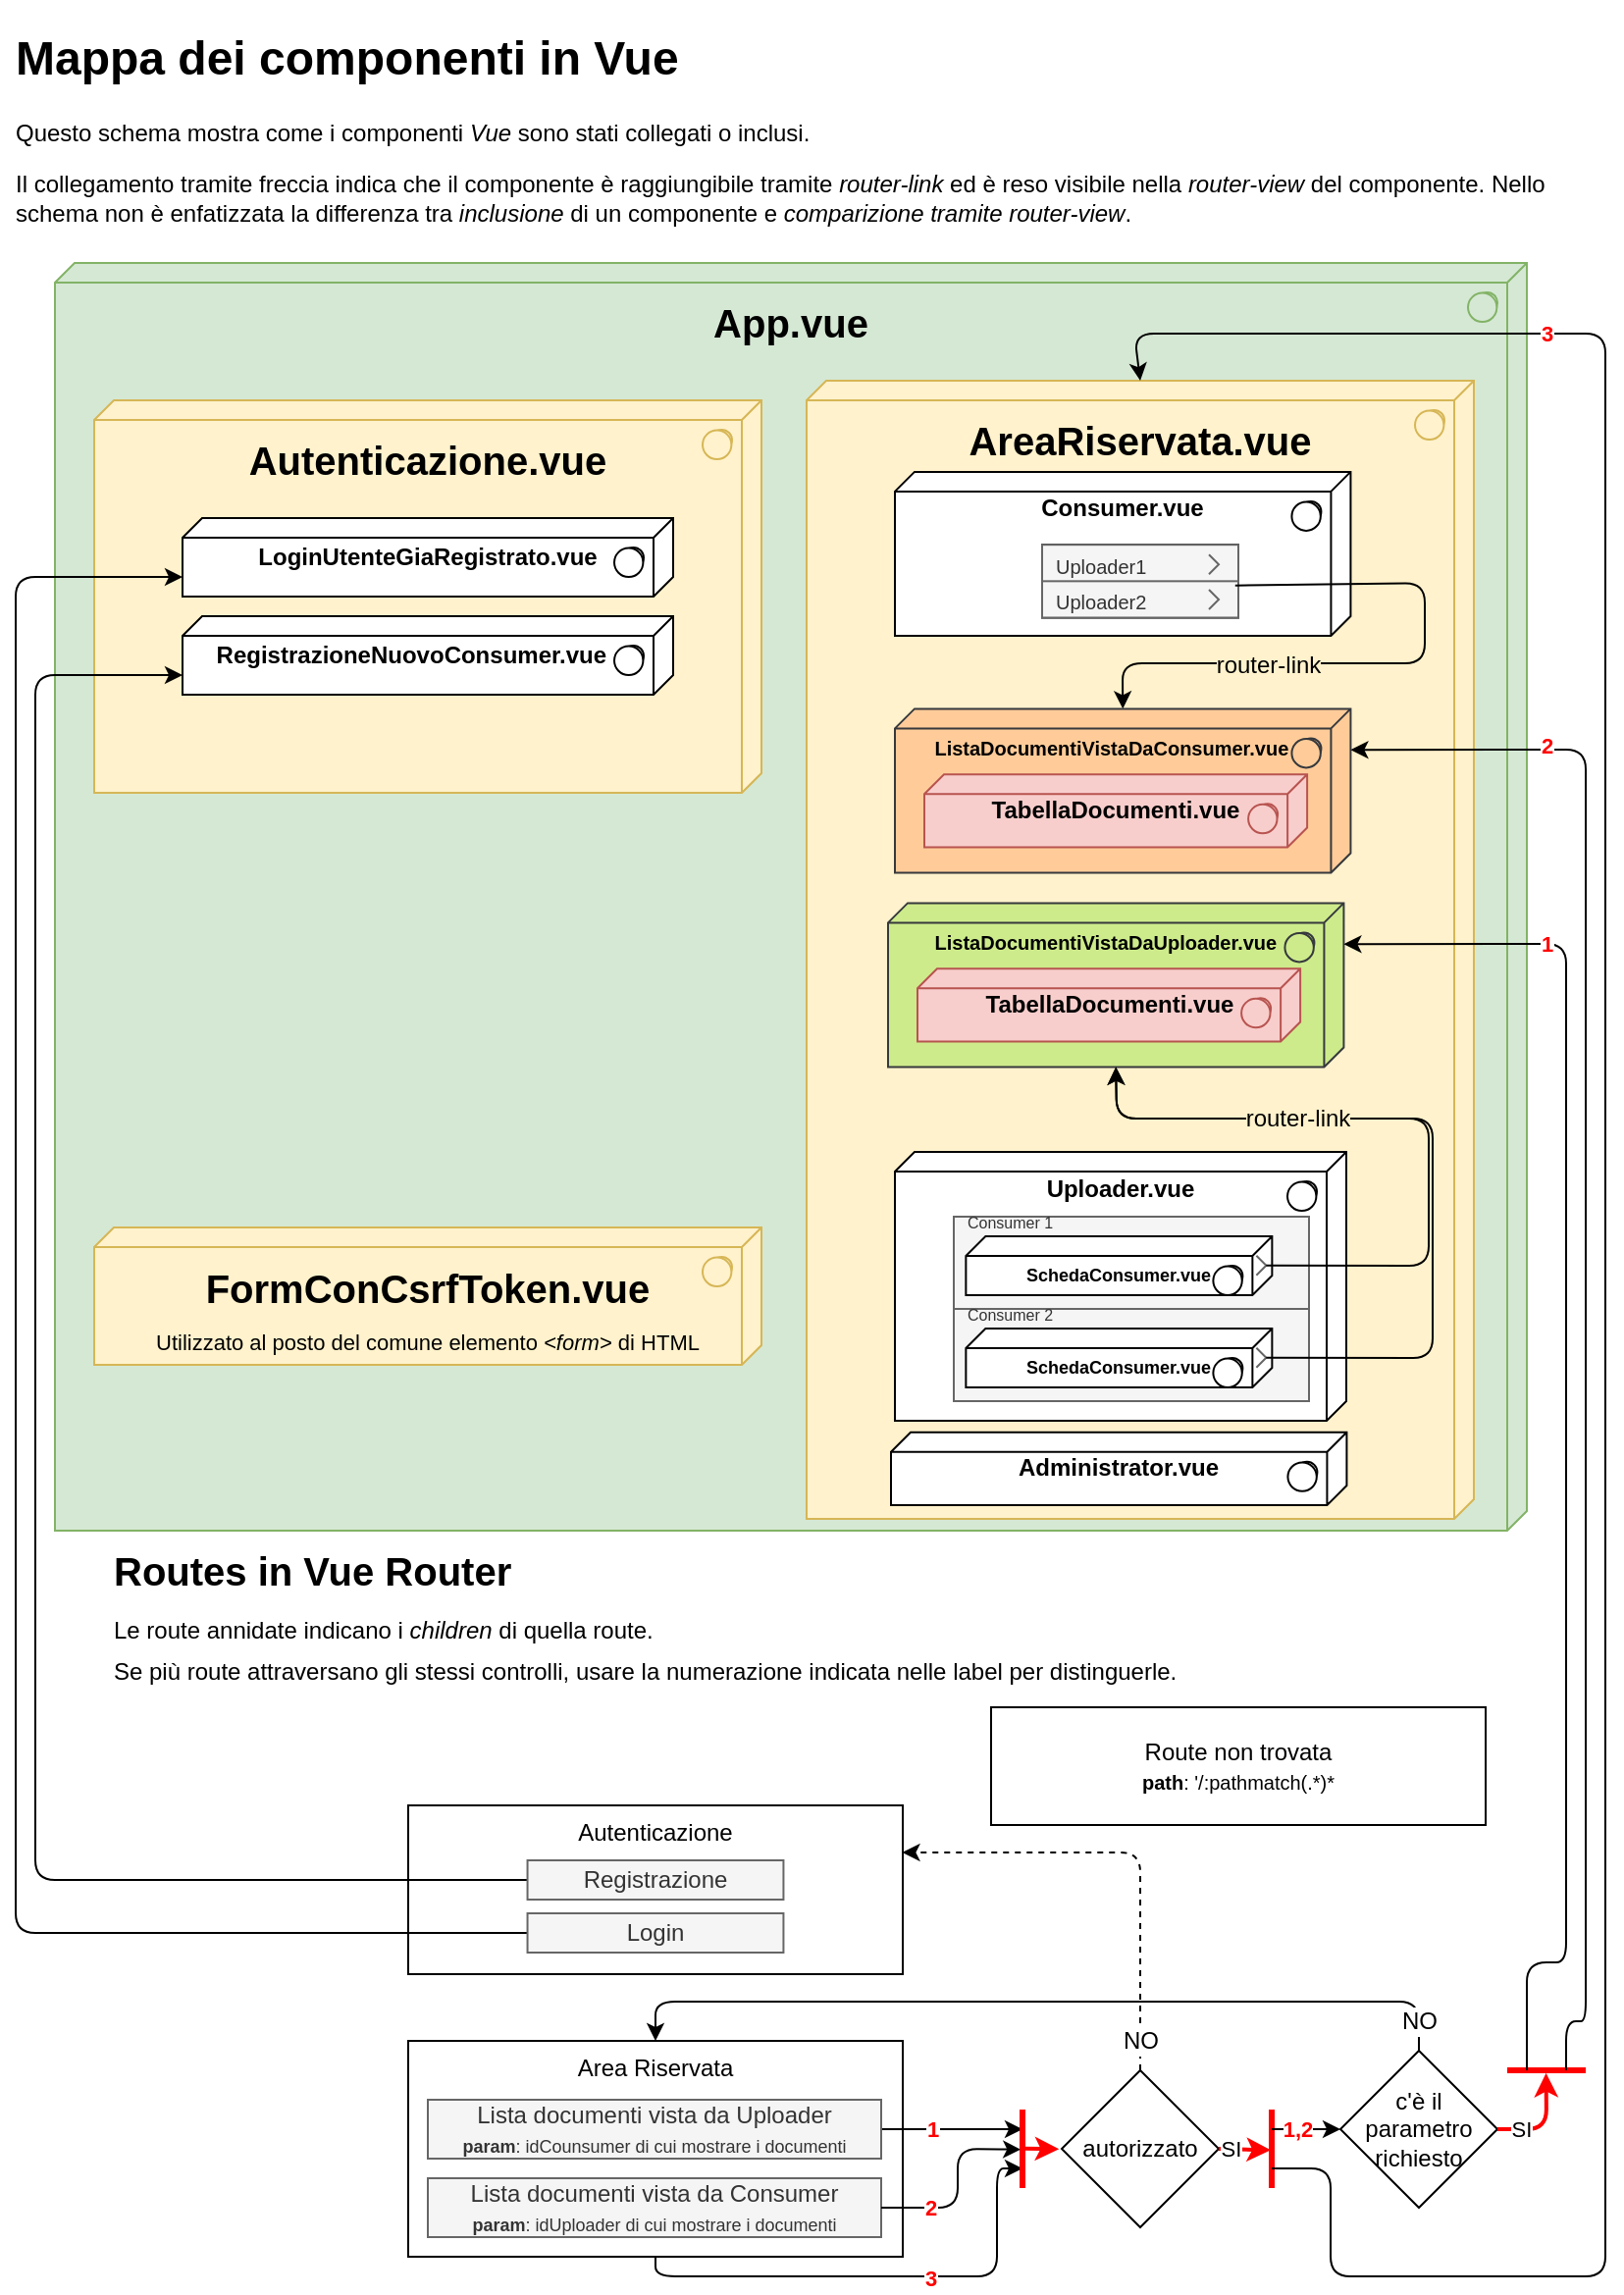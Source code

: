 <mxfile version="11.3.0" type="device" pages="1"><diagram id="DUkdO0hxo2Y9n9LujxOx" name="Page-1"><mxGraphModel dx="1173" dy="673" grid="1" gridSize="10" guides="1" tooltips="1" connect="1" arrows="1" fold="1" page="1" pageScale="1" pageWidth="827" pageHeight="1169" background="none" math="0" shadow="0"><root><mxCell id="0"/><mxCell id="1" parent="0"/><mxCell id="EkGUf1vndLJGCiEPTHYa-143" value="" style="endArrow=classic;html=1;fontSize=12;fontColor=#000000;exitX=0.5;exitY=1;exitDx=0;exitDy=0;" edge="1" parent="1" source="EkGUf1vndLJGCiEPTHYa-67"><mxGeometry width="50" height="50" relative="1" as="geometry"><mxPoint x="318" y="1200" as="sourcePoint"/><mxPoint x="521" y="1105" as="targetPoint"/><Array as="points"><mxPoint x="334" y="1160"/><mxPoint x="508" y="1160"/><mxPoint x="508" y="1105"/></Array></mxGeometry></mxCell><mxCell id="EkGUf1vndLJGCiEPTHYa-2" value="App.vue" style="html=1;outlineConnect=0;whiteSpace=wrap;fillColor=#d5e8d4;strokeColor=#82b366;shape=mxgraph.archimate3.tech;techType=sysSw;verticalAlign=top;fontStyle=1;fontSize=20;spacingTop=12;" vertex="1" parent="1"><mxGeometry x="28" y="134" width="750" height="646" as="geometry"/></mxCell><mxCell id="EkGUf1vndLJGCiEPTHYa-11" value="" style="group;verticalAlign=middle;" vertex="1" connectable="0" parent="1"><mxGeometry x="48" y="204" width="340" height="200" as="geometry"/></mxCell><mxCell id="EkGUf1vndLJGCiEPTHYa-5" value="Autenticazione.vue" style="html=1;outlineConnect=0;whiteSpace=wrap;fillColor=#fff2cc;strokeColor=#d6b656;shape=mxgraph.archimate3.tech;techType=sysSw;verticalAlign=top;fontStyle=1;fontSize=20;spacingTop=12;" vertex="1" parent="EkGUf1vndLJGCiEPTHYa-11"><mxGeometry width="340" height="200" as="geometry"/></mxCell><mxCell id="EkGUf1vndLJGCiEPTHYa-9" value="LoginUtenteGiaRegistrato.vue" style="html=1;outlineConnect=0;whiteSpace=wrap;shape=mxgraph.archimate3.tech;techType=sysSw;verticalAlign=middle;fontStyle=1;fontSize=12;" vertex="1" parent="EkGUf1vndLJGCiEPTHYa-11"><mxGeometry x="45" y="60" width="250" height="40" as="geometry"/></mxCell><mxCell id="EkGUf1vndLJGCiEPTHYa-10" value="RegistrazioneNuovoConsumer.vue&amp;nbsp; &amp;nbsp; &amp;nbsp;" style="html=1;outlineConnect=0;whiteSpace=wrap;shape=mxgraph.archimate3.tech;techType=sysSw;verticalAlign=middle;fontStyle=1;fontSize=12;" vertex="1" parent="EkGUf1vndLJGCiEPTHYa-11"><mxGeometry x="45" y="110" width="250" height="40" as="geometry"/></mxCell><mxCell id="EkGUf1vndLJGCiEPTHYa-13" value="FormConCsrfToken.vue&lt;br&gt;&lt;span style=&quot;font-weight: normal ; font-size: 11px&quot;&gt;Utilizzato al posto del comune elemento &lt;i&gt;&amp;lt;form&amp;gt;&lt;/i&gt;&amp;nbsp;di HTML&lt;/span&gt;" style="html=1;outlineConnect=0;whiteSpace=wrap;fillColor=#fff2cc;strokeColor=#d6b656;shape=mxgraph.archimate3.tech;techType=sysSw;verticalAlign=top;fontStyle=1;fontSize=20;spacingTop=12;" vertex="1" parent="1"><mxGeometry x="48" y="625.5" width="340" height="70" as="geometry"/></mxCell><mxCell id="EkGUf1vndLJGCiEPTHYa-44" value="" style="group" vertex="1" connectable="0" parent="1"><mxGeometry x="411" y="194" width="340" height="580" as="geometry"/></mxCell><mxCell id="EkGUf1vndLJGCiEPTHYa-51" value="" style="group" vertex="1" connectable="0" parent="EkGUf1vndLJGCiEPTHYa-44"><mxGeometry width="340" height="580" as="geometry"/></mxCell><mxCell id="EkGUf1vndLJGCiEPTHYa-43" value="" style="group" vertex="1" connectable="0" parent="EkGUf1vndLJGCiEPTHYa-51"><mxGeometry width="340" height="580" as="geometry"/></mxCell><mxCell id="EkGUf1vndLJGCiEPTHYa-4" value="AreaRiservata.vue" style="html=1;outlineConnect=0;whiteSpace=wrap;fillColor=#fff2cc;strokeColor=#d6b656;shape=mxgraph.archimate3.tech;techType=sysSw;verticalAlign=top;fontStyle=1;fontSize=20;spacingTop=12;" vertex="1" parent="EkGUf1vndLJGCiEPTHYa-43"><mxGeometry width="340" height="580" as="geometry"/></mxCell><mxCell id="EkGUf1vndLJGCiEPTHYa-14" value="Administrator.vue" style="html=1;outlineConnect=0;whiteSpace=wrap;shape=mxgraph.archimate3.tech;techType=sysSw;verticalAlign=middle;fontStyle=1;fontSize=12;aspect=fixed;" vertex="1" parent="EkGUf1vndLJGCiEPTHYa-43"><mxGeometry x="43" y="535.889" width="232.208" height="37.153" as="geometry"/></mxCell><mxCell id="EkGUf1vndLJGCiEPTHYa-42" value="" style="group" vertex="1" connectable="0" parent="EkGUf1vndLJGCiEPTHYa-43"><mxGeometry x="45" y="46.442" width="250" height="83.595" as="geometry"/></mxCell><mxCell id="EkGUf1vndLJGCiEPTHYa-12" value="Consumer.vue" style="html=1;outlineConnect=0;whiteSpace=wrap;shape=mxgraph.archimate3.tech;techType=sysSw;verticalAlign=top;fontStyle=1;fontSize=12;spacingTop=5;aspect=fixed;" vertex="1" parent="EkGUf1vndLJGCiEPTHYa-42"><mxGeometry width="232.208" height="83.595" as="geometry"/></mxCell><mxCell id="EkGUf1vndLJGCiEPTHYa-16" value="" style="shape=rect;shadow=0;fontSize=12;" vertex="1" parent="EkGUf1vndLJGCiEPTHYa-42"><mxGeometry x="75" y="37.153" width="100" height="37.153" as="geometry"/></mxCell><mxCell id="EkGUf1vndLJGCiEPTHYa-17" value="Uploader1" style="shape=rect;strokeColor=#666666;fontSize=10;fontColor=#333333;resizeWidth=1;align=left;spacingTop=2;spacingLeft=5;fillColor=#f5f5f5;" vertex="1" parent="EkGUf1vndLJGCiEPTHYa-16"><mxGeometry width="100" height="20" relative="1" as="geometry"/></mxCell><mxCell id="EkGUf1vndLJGCiEPTHYa-18" value="" style="shape=mxgraph.ios7.misc.right;strokeColor=#666666;labelPosition=left;verticalLabelPosition=middle;align=right;verticalAlign=middle;fontSize=10;spacingRight=4;fontColor=#999999;" vertex="1" parent="EkGUf1vndLJGCiEPTHYa-17"><mxGeometry x="1" y="0.5" width="5" height="10" relative="1" as="geometry"><mxPoint x="-15" y="-5" as="offset"/></mxGeometry></mxCell><mxCell id="EkGUf1vndLJGCiEPTHYa-40" value="Uploader2" style="shape=rect;strokeColor=#666666;fontSize=10;fontColor=#333333;resizeWidth=1;align=left;spacingTop=2;spacingLeft=5;fillColor=#f5f5f5;" vertex="1" parent="EkGUf1vndLJGCiEPTHYa-16"><mxGeometry y="18.577" width="100" height="18.577" as="geometry"/></mxCell><mxCell id="EkGUf1vndLJGCiEPTHYa-41" value="" style="shape=mxgraph.ios7.misc.right;strokeColor=#666666;labelPosition=left;verticalLabelPosition=middle;align=right;verticalAlign=middle;fontSize=10;spacingRight=4;fontColor=#999999;" vertex="1" parent="EkGUf1vndLJGCiEPTHYa-40"><mxGeometry x="1" y="0.5" width="5" height="10" relative="1" as="geometry"><mxPoint x="-15" y="-5" as="offset"/></mxGeometry></mxCell><mxCell id="EkGUf1vndLJGCiEPTHYa-45" value="" style="endArrow=classic;html=1;fontSize=12;exitX=0.984;exitY=1.036;exitDx=0;exitDy=0;exitPerimeter=0;entryX=0.5;entryY=0;entryDx=0;entryDy=0;entryPerimeter=0;" edge="1" parent="EkGUf1vndLJGCiEPTHYa-43" source="EkGUf1vndLJGCiEPTHYa-17" target="EkGUf1vndLJGCiEPTHYa-47"><mxGeometry width="50" height="50" relative="1" as="geometry"><mxPoint x="555" y="190.411" as="sourcePoint"/><mxPoint x="505" y="103.1" as="targetPoint"/><Array as="points"><mxPoint x="315" y="103.1"/><mxPoint x="315" y="143.969"/><mxPoint x="161" y="144"/></Array></mxGeometry></mxCell><mxCell id="EkGUf1vndLJGCiEPTHYa-46" value="router-link" style="text;html=1;resizable=0;points=[];align=center;verticalAlign=middle;labelBackgroundColor=#FFF2CC;fontSize=12;" vertex="1" connectable="0" parent="EkGUf1vndLJGCiEPTHYa-45"><mxGeometry x="0.382" y="1" relative="1" as="geometry"><mxPoint as="offset"/></mxGeometry></mxCell><mxCell id="EkGUf1vndLJGCiEPTHYa-53" value="" style="group" vertex="1" connectable="0" parent="EkGUf1vndLJGCiEPTHYa-43"><mxGeometry x="45" y="167.19" width="250" height="83.595" as="geometry"/></mxCell><mxCell id="EkGUf1vndLJGCiEPTHYa-47" value="&lt;font style=&quot;font-size: 10px&quot;&gt;ListaDocumentiVistaDaConsumer.vue&amp;nbsp; &amp;nbsp;&amp;nbsp;&lt;/font&gt;" style="html=1;outlineConnect=0;whiteSpace=wrap;shape=mxgraph.archimate3.tech;techType=sysSw;verticalAlign=top;fontStyle=1;fontSize=12;fillColor=#ffcc99;strokeColor=#36393d;spacingTop=6;aspect=fixed;" vertex="1" parent="EkGUf1vndLJGCiEPTHYa-53"><mxGeometry width="232.208" height="83.595" as="geometry"/></mxCell><mxCell id="EkGUf1vndLJGCiEPTHYa-48" value="TabellaDocumenti.vue" style="html=1;outlineConnect=0;whiteSpace=wrap;shape=mxgraph.archimate3.tech;techType=sysSw;verticalAlign=middle;fontStyle=1;fontSize=12;fillColor=#f8cecc;strokeColor=#b85450;aspect=fixed;" vertex="1" parent="EkGUf1vndLJGCiEPTHYa-53"><mxGeometry x="15" y="33.438" width="195.055" height="37.153" as="geometry"/></mxCell><mxCell id="EkGUf1vndLJGCiEPTHYa-131" value="" style="group" vertex="1" connectable="0" parent="EkGUf1vndLJGCiEPTHYa-43"><mxGeometry x="41.5" y="266.19" width="250" height="83.595" as="geometry"/></mxCell><mxCell id="EkGUf1vndLJGCiEPTHYa-132" value="&lt;font style=&quot;font-size: 10px&quot;&gt;ListaDocumentiVistaDaUploader.vue&amp;nbsp; &amp;nbsp;&amp;nbsp;&lt;/font&gt;" style="html=1;outlineConnect=0;whiteSpace=wrap;shape=mxgraph.archimate3.tech;techType=sysSw;verticalAlign=top;fontStyle=1;fontSize=12;fillColor=#cdeb8b;strokeColor=#36393d;spacingTop=6;aspect=fixed;" vertex="1" parent="EkGUf1vndLJGCiEPTHYa-131"><mxGeometry width="232.208" height="83.595" as="geometry"/></mxCell><mxCell id="EkGUf1vndLJGCiEPTHYa-133" value="TabellaDocumenti.vue" style="html=1;outlineConnect=0;whiteSpace=wrap;shape=mxgraph.archimate3.tech;techType=sysSw;verticalAlign=middle;fontStyle=1;fontSize=12;fillColor=#f8cecc;strokeColor=#b85450;aspect=fixed;" vertex="1" parent="EkGUf1vndLJGCiEPTHYa-131"><mxGeometry x="15" y="33.438" width="195.055" height="37.153" as="geometry"/></mxCell><mxCell id="EkGUf1vndLJGCiEPTHYa-134" value="" style="group" vertex="1" connectable="0" parent="EkGUf1vndLJGCiEPTHYa-43"><mxGeometry x="45" y="393" width="250" height="137" as="geometry"/></mxCell><mxCell id="EkGUf1vndLJGCiEPTHYa-135" value="Uploader.vue" style="html=1;outlineConnect=0;whiteSpace=wrap;shape=mxgraph.archimate3.tech;techType=sysSw;verticalAlign=top;fontStyle=1;fontSize=12;spacingTop=5;" vertex="1" parent="EkGUf1vndLJGCiEPTHYa-134"><mxGeometry width="230" height="137" as="geometry"/></mxCell><mxCell id="EkGUf1vndLJGCiEPTHYa-165" value="" style="group" vertex="1" connectable="0" parent="EkGUf1vndLJGCiEPTHYa-134"><mxGeometry x="30" y="33" width="181" height="47" as="geometry"/></mxCell><mxCell id="EkGUf1vndLJGCiEPTHYa-158" value="Consumer 1" style="shape=rect;strokeColor=#666666;fontSize=8;fontColor=#333333;resizeWidth=1;align=left;spacingTop=-8;spacingLeft=5;fillColor=#f5f5f5;verticalAlign=top;" vertex="1" parent="EkGUf1vndLJGCiEPTHYa-165"><mxGeometry width="181" height="47" as="geometry"/></mxCell><mxCell id="EkGUf1vndLJGCiEPTHYa-160" value="" style="group;fontSize=9;" vertex="1" connectable="0" parent="EkGUf1vndLJGCiEPTHYa-165"><mxGeometry x="17" y="3" width="156" height="41" as="geometry"/></mxCell><mxCell id="EkGUf1vndLJGCiEPTHYa-164" value="" style="group" vertex="1" connectable="0" parent="EkGUf1vndLJGCiEPTHYa-160"><mxGeometry x="-12.316" y="11.0" width="156" height="38.679" as="geometry"/></mxCell><mxCell id="EkGUf1vndLJGCiEPTHYa-161" value="&lt;font style=&quot;font-size: 9px&quot;&gt;SchedaConsumer.vue&lt;/font&gt;" style="html=1;outlineConnect=0;whiteSpace=wrap;shape=mxgraph.archimate3.tech;techType=sysSw;verticalAlign=top;fontStyle=1;fontSize=12;spacingTop=5;" vertex="1" parent="EkGUf1vndLJGCiEPTHYa-164"><mxGeometry x="1.5" y="-4" width="156" height="30" as="geometry"/></mxCell><mxCell id="EkGUf1vndLJGCiEPTHYa-159" value="" style="shape=mxgraph.ios7.misc.right;strokeColor=#666666;labelPosition=left;verticalLabelPosition=middle;align=right;verticalAlign=middle;fontSize=10;spacingRight=4;fontColor=#999999;" vertex="1" parent="EkGUf1vndLJGCiEPTHYa-164"><mxGeometry x="1" y="0.5" width="5" height="10" relative="1" as="geometry"><mxPoint x="-6.5" y="-13.5" as="offset"/></mxGeometry></mxCell><mxCell id="EkGUf1vndLJGCiEPTHYa-166" value="" style="group" vertex="1" connectable="0" parent="EkGUf1vndLJGCiEPTHYa-134"><mxGeometry x="30" y="80" width="181" height="47" as="geometry"/></mxCell><mxCell id="EkGUf1vndLJGCiEPTHYa-167" value="Consumer 2" style="shape=rect;strokeColor=#666666;fontSize=8;fontColor=#333333;resizeWidth=1;align=left;spacingTop=-8;spacingLeft=5;fillColor=#f5f5f5;verticalAlign=top;" vertex="1" parent="EkGUf1vndLJGCiEPTHYa-166"><mxGeometry width="181" height="47" as="geometry"/></mxCell><mxCell id="EkGUf1vndLJGCiEPTHYa-168" value="" style="group;fontSize=9;" vertex="1" connectable="0" parent="EkGUf1vndLJGCiEPTHYa-166"><mxGeometry x="17" y="3" width="156" height="41" as="geometry"/></mxCell><mxCell id="EkGUf1vndLJGCiEPTHYa-169" value="" style="group" vertex="1" connectable="0" parent="EkGUf1vndLJGCiEPTHYa-168"><mxGeometry x="-12.316" y="11.0" width="156" height="38.679" as="geometry"/></mxCell><mxCell id="EkGUf1vndLJGCiEPTHYa-170" value="&lt;font style=&quot;font-size: 9px&quot;&gt;SchedaConsumer.vue&lt;/font&gt;" style="html=1;outlineConnect=0;whiteSpace=wrap;shape=mxgraph.archimate3.tech;techType=sysSw;verticalAlign=top;fontStyle=1;fontSize=12;spacingTop=5;" vertex="1" parent="EkGUf1vndLJGCiEPTHYa-169"><mxGeometry x="1.5" y="-4" width="156" height="30" as="geometry"/></mxCell><mxCell id="EkGUf1vndLJGCiEPTHYa-171" value="" style="shape=mxgraph.ios7.misc.right;strokeColor=#666666;labelPosition=left;verticalLabelPosition=middle;align=right;verticalAlign=middle;fontSize=10;spacingRight=4;fontColor=#999999;" vertex="1" parent="EkGUf1vndLJGCiEPTHYa-169"><mxGeometry x="1" y="0.5" width="5" height="10" relative="1" as="geometry"><mxPoint x="-6.5" y="-13.5" as="offset"/></mxGeometry></mxCell><mxCell id="EkGUf1vndLJGCiEPTHYa-141" value="" style="endArrow=classic;html=1;fontSize=12;exitX=1;exitY=0.5;exitDx=0;exitDy=0;exitPerimeter=0;entryX=0.5;entryY=1;entryDx=0;entryDy=0;entryPerimeter=0;" edge="1" parent="EkGUf1vndLJGCiEPTHYa-43" source="EkGUf1vndLJGCiEPTHYa-159" target="EkGUf1vndLJGCiEPTHYa-132"><mxGeometry width="50" height="50" relative="1" as="geometry"><mxPoint x="220" y="445.996" as="sourcePoint"/><mxPoint x="171.104" y="177.19" as="targetPoint"/><Array as="points"><mxPoint x="317" y="451"/><mxPoint x="317" y="376"/><mxPoint x="158" y="376"/></Array></mxGeometry></mxCell><mxCell id="EkGUf1vndLJGCiEPTHYa-172" value="" style="endArrow=classic;html=1;fontSize=12;exitX=1;exitY=0.5;exitDx=0;exitDy=0;exitPerimeter=0;entryX=0.5;entryY=1;entryDx=0;entryDy=0;entryPerimeter=0;" edge="1" parent="EkGUf1vndLJGCiEPTHYa-43" source="EkGUf1vndLJGCiEPTHYa-171" target="EkGUf1vndLJGCiEPTHYa-132"><mxGeometry width="50" height="50" relative="1" as="geometry"><mxPoint x="244.184" y="460.84" as="sourcePoint"/><mxPoint x="167.604" y="359.785" as="targetPoint"/><Array as="points"><mxPoint x="319" y="498"/><mxPoint x="319" y="376"/><mxPoint x="158" y="376"/></Array></mxGeometry></mxCell><mxCell id="EkGUf1vndLJGCiEPTHYa-173" value="router-link" style="text;html=1;resizable=0;points=[];align=center;verticalAlign=middle;labelBackgroundColor=#FFF2CC;fontSize=12;" vertex="1" connectable="0" parent="EkGUf1vndLJGCiEPTHYa-172"><mxGeometry x="0.382" y="1" relative="1" as="geometry"><mxPoint x="-3.5" y="-1" as="offset"/></mxGeometry></mxCell><mxCell id="EkGUf1vndLJGCiEPTHYa-50" value="&lt;h1&gt;Mappa dei componenti in Vue&lt;/h1&gt;&lt;p&gt;Questo schema mostra come i componenti &lt;i&gt;Vue&lt;/i&gt;&amp;nbsp;sono stati collegati o inclusi.&lt;/p&gt;&lt;p&gt;Il collegamento tramite freccia indica che il componente è raggiungibile tramite &lt;i&gt;router-link &lt;/i&gt;ed è reso visibile nella &lt;i&gt;router-view &lt;/i&gt;del componente. Nello schema non è enfatizzata la differenza tra &lt;i&gt;inclusione &lt;/i&gt;di un componente e &lt;i&gt;comparizione tramite router-view&lt;/i&gt;.&lt;/p&gt;" style="text;html=1;spacing=5;spacingTop=-20;whiteSpace=wrap;overflow=hidden;rounded=0;labelBackgroundColor=none;fontSize=12;fillColor=none;fontColor=#000000;" vertex="1" parent="1"><mxGeometry x="3" y="10" width="815" height="120" as="geometry"/></mxCell><mxCell id="EkGUf1vndLJGCiEPTHYa-64" value="&lt;h1&gt;&lt;font style=&quot;font-size: 20px ; line-height: 100%&quot;&gt;Routes in Vue Router&lt;/font&gt;&lt;/h1&gt;&lt;div style=&quot;line-height: 0%&quot;&gt;Le route annidate indicano i &lt;i&gt;children&lt;/i&gt;&amp;nbsp;di quella route.&lt;/div&gt;&lt;div&gt;&lt;br&gt;&lt;/div&gt;&lt;div&gt;Se più route attraversano gli stessi controlli, usare la numerazione indicata nelle label per distinguerle.&lt;/div&gt;" style="text;html=1;spacing=5;spacingTop=-20;whiteSpace=wrap;overflow=hidden;rounded=0;labelBackgroundColor=none;fontSize=12;fillColor=none;fontColor=#000000;" vertex="1" parent="1"><mxGeometry x="53" y="779.5" width="600" height="79" as="geometry"/></mxCell><mxCell id="EkGUf1vndLJGCiEPTHYa-65" value="Route non trovata&lt;br&gt;&lt;font style=&quot;font-size: 10px&quot;&gt;&lt;b&gt;path&lt;/b&gt;: '/:pathmatch(.*)*&lt;/font&gt;" style="rounded=0;whiteSpace=wrap;html=1;labelBackgroundColor=none;fontSize=12;" vertex="1" parent="1"><mxGeometry x="505" y="870" width="252" height="60" as="geometry"/></mxCell><mxCell id="EkGUf1vndLJGCiEPTHYa-71" value="" style="endArrow=classic;html=1;fontSize=12;fontColor=#000000;exitX=0;exitY=0.5;exitDx=0;exitDy=0;entryX=0;entryY=0.75;entryDx=0;entryDy=0;entryPerimeter=0;" edge="1" parent="1" source="EkGUf1vndLJGCiEPTHYa-68" target="EkGUf1vndLJGCiEPTHYa-9"><mxGeometry width="50" height="50" relative="1" as="geometry"><mxPoint x="28" y="900" as="sourcePoint"/><mxPoint x="78" y="850" as="targetPoint"/><Array as="points"><mxPoint x="8" y="985"/><mxPoint x="8" y="294"/></Array></mxGeometry></mxCell><mxCell id="EkGUf1vndLJGCiEPTHYa-72" value="" style="endArrow=classic;html=1;fontSize=12;fontColor=#000000;exitX=0;exitY=0.5;exitDx=0;exitDy=0;entryX=0;entryY=0.75;entryDx=0;entryDy=0;entryPerimeter=0;" edge="1" parent="1" source="EkGUf1vndLJGCiEPTHYa-69" target="EkGUf1vndLJGCiEPTHYa-10"><mxGeometry width="50" height="50" relative="1" as="geometry"><mxPoint x="340.5" y="1009.5" as="sourcePoint"/><mxPoint x="103" y="304" as="targetPoint"/><Array as="points"><mxPoint x="18" y="958"/><mxPoint x="18" y="344"/></Array></mxGeometry></mxCell><mxCell id="EkGUf1vndLJGCiEPTHYa-73" value="" style="group" vertex="1" connectable="0" parent="1"><mxGeometry x="208" y="920" width="252" height="86" as="geometry"/></mxCell><mxCell id="EkGUf1vndLJGCiEPTHYa-66" value="Autenticazione" style="rounded=0;whiteSpace=wrap;html=1;labelBackgroundColor=none;fillColor=none;fontSize=12;fontColor=#000000;verticalAlign=top;spacingTop=0;" vertex="1" parent="EkGUf1vndLJGCiEPTHYa-73"><mxGeometry width="252" height="86" as="geometry"/></mxCell><mxCell id="EkGUf1vndLJGCiEPTHYa-69" value="Registrazione" style="rounded=0;whiteSpace=wrap;html=1;labelBackgroundColor=none;fillColor=#f5f5f5;fontSize=12;fontColor=#333333;strokeColor=#666666;" vertex="1" parent="EkGUf1vndLJGCiEPTHYa-73"><mxGeometry x="60.776" y="28" width="130.447" height="20" as="geometry"/></mxCell><mxCell id="EkGUf1vndLJGCiEPTHYa-68" value="Login" style="rounded=0;whiteSpace=wrap;html=1;labelBackgroundColor=none;fillColor=#f5f5f5;fontSize=12;fontColor=#333333;strokeColor=#666666;" vertex="1" parent="EkGUf1vndLJGCiEPTHYa-73"><mxGeometry x="60.776" y="55" width="130.447" height="20" as="geometry"/></mxCell><mxCell id="EkGUf1vndLJGCiEPTHYa-74" value="autorizzato" style="rhombus;whiteSpace=wrap;html=1;labelBackgroundColor=none;fillColor=none;fontSize=12;fontColor=#000000;" vertex="1" parent="1"><mxGeometry x="541" y="1055" width="80" height="80" as="geometry"/></mxCell><mxCell id="EkGUf1vndLJGCiEPTHYa-75" value="" style="endArrow=classic;html=1;fontSize=12;fontColor=#000000;entryX=0.25;entryY=0.5;entryDx=0;entryDy=0;entryPerimeter=0;exitX=1;exitY=0.5;exitDx=0;exitDy=0;" edge="1" parent="1" source="EkGUf1vndLJGCiEPTHYa-80" target="EkGUf1vndLJGCiEPTHYa-102"><mxGeometry width="50" height="50" relative="1" as="geometry"><mxPoint x="538" y="1050" as="sourcePoint"/><mxPoint x="588" y="1080" as="targetPoint"/></mxGeometry></mxCell><mxCell id="EkGUf1vndLJGCiEPTHYa-106" value="&lt;b&gt;&lt;font color=&quot;#ff0000&quot;&gt;1&lt;/font&gt;&lt;/b&gt;" style="text;html=1;resizable=0;points=[];align=center;verticalAlign=middle;labelBackgroundColor=#ffffff;fontSize=11;fontColor=#000000;" vertex="1" connectable="0" parent="EkGUf1vndLJGCiEPTHYa-75"><mxGeometry x="-0.289" relative="1" as="geometry"><mxPoint as="offset"/></mxGeometry></mxCell><mxCell id="EkGUf1vndLJGCiEPTHYa-78" value="" style="endArrow=classic;html=1;fontSize=12;fontColor=#000000;entryX=0.999;entryY=0.279;entryDx=0;entryDy=0;exitX=0.5;exitY=0;exitDx=0;exitDy=0;entryPerimeter=0;dashed=1;" edge="1" parent="1" source="EkGUf1vndLJGCiEPTHYa-74" target="EkGUf1vndLJGCiEPTHYa-66"><mxGeometry width="50" height="50" relative="1" as="geometry"><mxPoint x="508" y="1090" as="sourcePoint"/><mxPoint x="606" y="1060" as="targetPoint"/><Array as="points"><mxPoint x="581" y="944"/></Array></mxGeometry></mxCell><mxCell id="EkGUf1vndLJGCiEPTHYa-79" value="NO" style="text;html=1;resizable=0;points=[];align=center;verticalAlign=middle;labelBackgroundColor=#ffffff;fontSize=12;fontColor=#000000;" vertex="1" connectable="0" parent="EkGUf1vndLJGCiEPTHYa-78"><mxGeometry x="-0.141" y="1" relative="1" as="geometry"><mxPoint x="1" y="84.5" as="offset"/></mxGeometry></mxCell><mxCell id="EkGUf1vndLJGCiEPTHYa-81" value="c'è il parametro richiesto" style="rhombus;whiteSpace=wrap;html=1;labelBackgroundColor=none;fillColor=none;fontSize=12;fontColor=#000000;" vertex="1" parent="1"><mxGeometry x="683" y="1045" width="80" height="80" as="geometry"/></mxCell><mxCell id="EkGUf1vndLJGCiEPTHYa-85" value="" style="endArrow=classic;html=1;fontSize=12;fontColor=#000000;entryX=0.5;entryY=0;entryDx=0;entryDy=0;exitX=0.5;exitY=0;exitDx=0;exitDy=0;" edge="1" parent="1" source="EkGUf1vndLJGCiEPTHYa-81" target="EkGUf1vndLJGCiEPTHYa-67"><mxGeometry width="50" height="50" relative="1" as="geometry"><mxPoint x="607" y="970" as="sourcePoint"/><mxPoint x="559" y="915" as="targetPoint"/><Array as="points"><mxPoint x="723" y="1020"/><mxPoint x="334" y="1020"/></Array></mxGeometry></mxCell><mxCell id="EkGUf1vndLJGCiEPTHYa-86" value="NO" style="text;html=1;resizable=0;points=[];align=center;verticalAlign=middle;labelBackgroundColor=#ffffff;fontSize=12;fontColor=#000000;" vertex="1" connectable="0" parent="EkGUf1vndLJGCiEPTHYa-85"><mxGeometry x="-0.141" y="1" relative="1" as="geometry"><mxPoint x="161" y="9" as="offset"/></mxGeometry></mxCell><mxCell id="EkGUf1vndLJGCiEPTHYa-88" value="" style="group" vertex="1" connectable="0" parent="1"><mxGeometry x="208" y="1040" width="252" height="110" as="geometry"/></mxCell><mxCell id="EkGUf1vndLJGCiEPTHYa-67" value="Area Riservata" style="rounded=0;whiteSpace=wrap;html=1;labelBackgroundColor=none;fillColor=none;fontSize=12;fontColor=#000000;verticalAlign=top;" vertex="1" parent="EkGUf1vndLJGCiEPTHYa-88"><mxGeometry width="252" height="110" as="geometry"/></mxCell><mxCell id="EkGUf1vndLJGCiEPTHYa-80" value="Lista documenti vista da Uploader&lt;br&gt;&lt;font style=&quot;font-size: 9px&quot;&gt;&lt;b&gt;param&lt;/b&gt;: idCounsumer di cui mostrare i documenti&lt;/font&gt;" style="rounded=0;whiteSpace=wrap;html=1;labelBackgroundColor=none;fillColor=#f5f5f5;fontSize=12;fontColor=#333333;strokeColor=#666666;" vertex="1" parent="EkGUf1vndLJGCiEPTHYa-88"><mxGeometry x="10" y="30" width="231" height="30" as="geometry"/></mxCell><mxCell id="EkGUf1vndLJGCiEPTHYa-87" value="Lista documenti vista da Consumer&lt;br&gt;&lt;font style=&quot;font-size: 9px&quot;&gt;&lt;b&gt;param&lt;/b&gt;: idUploader di cui mostrare i documenti&lt;/font&gt;" style="rounded=0;whiteSpace=wrap;html=1;labelBackgroundColor=none;fillColor=#f5f5f5;fontSize=12;fontColor=#333333;strokeColor=#666666;" vertex="1" parent="EkGUf1vndLJGCiEPTHYa-88"><mxGeometry x="10" y="70" width="231" height="30" as="geometry"/></mxCell><mxCell id="EkGUf1vndLJGCiEPTHYa-91" value="" style="endArrow=classic;html=1;fontSize=12;fontColor=#000000;entryX=0.509;entryY=0.589;entryDx=0;entryDy=0;exitX=1;exitY=0.5;exitDx=0;exitDy=0;entryPerimeter=0;" edge="1" parent="1" source="EkGUf1vndLJGCiEPTHYa-87" target="EkGUf1vndLJGCiEPTHYa-102"><mxGeometry width="50" height="50" relative="1" as="geometry"><mxPoint x="459" y="1095" as="sourcePoint"/><mxPoint x="591" y="1095" as="targetPoint"/><Array as="points"><mxPoint x="488" y="1125"/><mxPoint x="488" y="1095"/></Array></mxGeometry></mxCell><mxCell id="EkGUf1vndLJGCiEPTHYa-108" value="&lt;b&gt;&lt;font color=&quot;#ff0000&quot;&gt;2&lt;/font&gt;&lt;/b&gt;" style="text;html=1;resizable=0;points=[];align=center;verticalAlign=middle;labelBackgroundColor=#ffffff;fontSize=11;fontColor=#000000;" vertex="1" connectable="0" parent="EkGUf1vndLJGCiEPTHYa-91"><mxGeometry x="-0.417" y="1" relative="1" as="geometry"><mxPoint x="-4.5" y="1" as="offset"/></mxGeometry></mxCell><mxCell id="EkGUf1vndLJGCiEPTHYa-109" value="" style="group" vertex="1" connectable="0" parent="1"><mxGeometry x="516" y="1075" width="10" height="40" as="geometry"/></mxCell><mxCell id="EkGUf1vndLJGCiEPTHYa-102" value="" style="shape=line;html=1;strokeWidth=3;strokeColor=#ff0000;labelBackgroundColor=none;fillColor=none;fontSize=11;fontColor=#000000;direction=south;" vertex="1" parent="EkGUf1vndLJGCiEPTHYa-109"><mxGeometry width="10" height="40" as="geometry"/></mxCell><mxCell id="EkGUf1vndLJGCiEPTHYa-104" value="" style="endArrow=classic;html=1;fontSize=12;fontColor=#000000;entryX=-0.017;entryY=0.502;entryDx=0;entryDy=0;exitX=0.496;exitY=0.419;exitDx=0;exitDy=0;entryPerimeter=0;exitPerimeter=0;strokeWidth=2;strokeColor=#FF0000;" edge="1" parent="EkGUf1vndLJGCiEPTHYa-109" source="EkGUf1vndLJGCiEPTHYa-102" target="EkGUf1vndLJGCiEPTHYa-74"><mxGeometry width="50" height="50" relative="1" as="geometry"><mxPoint x="-57" y="20" as="sourcePoint"/><mxPoint x="15" y="20" as="targetPoint"/></mxGeometry></mxCell><mxCell id="EkGUf1vndLJGCiEPTHYa-125" value="" style="group" vertex="1" connectable="0" parent="1"><mxGeometry x="768" y="1050" width="40" height="45" as="geometry"/></mxCell><mxCell id="EkGUf1vndLJGCiEPTHYa-116" value="" style="shape=line;html=1;strokeWidth=3;strokeColor=#ff0000;labelBackgroundColor=none;fillColor=none;fontSize=11;fontColor=#000000;direction=west;" vertex="1" parent="EkGUf1vndLJGCiEPTHYa-125"><mxGeometry width="40" height="10" as="geometry"/></mxCell><mxCell id="EkGUf1vndLJGCiEPTHYa-117" value="" style="endArrow=classic;html=1;fontSize=12;fontColor=#000000;exitX=1;exitY=0.5;exitDx=0;exitDy=0;strokeWidth=2;strokeColor=#FF0000;entryX=0.505;entryY=0.357;entryDx=0;entryDy=0;entryPerimeter=0;" edge="1" parent="EkGUf1vndLJGCiEPTHYa-125" source="EkGUf1vndLJGCiEPTHYa-81" target="EkGUf1vndLJGCiEPTHYa-116"><mxGeometry width="50" height="50" relative="1" as="geometry"><mxPoint x="-64.5" y="-45" as="sourcePoint"/><mxPoint x="20" y="10" as="targetPoint"/><Array as="points"><mxPoint x="20" y="35"/></Array></mxGeometry></mxCell><mxCell id="EkGUf1vndLJGCiEPTHYa-123" value="SI" style="text;html=1;resizable=0;points=[];align=center;verticalAlign=middle;labelBackgroundColor=#ffffff;fontSize=11;fontColor=#000000;" vertex="1" connectable="0" parent="EkGUf1vndLJGCiEPTHYa-117"><mxGeometry x="-0.404" y="1" relative="1" as="geometry"><mxPoint x="-4" y="1" as="offset"/></mxGeometry></mxCell><mxCell id="EkGUf1vndLJGCiEPTHYa-126" value="" style="endArrow=classic;html=1;fontSize=12;fontColor=#000000;exitX=0.75;exitY=0.5;exitDx=0;exitDy=0;exitPerimeter=0;entryX=1;entryY=0.25;entryDx=0;entryDy=0;entryPerimeter=0;" edge="1" parent="1" source="EkGUf1vndLJGCiEPTHYa-116" target="EkGUf1vndLJGCiEPTHYa-132"><mxGeometry width="50" height="50" relative="1" as="geometry"><mxPoint x="459" y="1095" as="sourcePoint"/><mxPoint x="688" y="830" as="targetPoint"/><Array as="points"><mxPoint x="778" y="1000"/><mxPoint x="798" y="1000"/><mxPoint x="798" y="481"/></Array></mxGeometry></mxCell><mxCell id="EkGUf1vndLJGCiEPTHYa-128" value="&lt;b&gt;&lt;font color=&quot;#ff0000&quot;&gt;1&lt;/font&gt;&lt;/b&gt;" style="text;html=1;resizable=0;points=[];align=center;verticalAlign=middle;labelBackgroundColor=#ffffff;fontSize=11;fontColor=#000000;" vertex="1" connectable="0" parent="EkGUf1vndLJGCiEPTHYa-126"><mxGeometry x="-0.289" relative="1" as="geometry"><mxPoint x="-10" y="-343" as="offset"/></mxGeometry></mxCell><mxCell id="EkGUf1vndLJGCiEPTHYa-129" value="" style="endArrow=classic;html=1;fontSize=12;fontColor=#000000;exitX=0.25;exitY=0.5;exitDx=0;exitDy=0;exitPerimeter=0;entryX=1;entryY=0.25;entryDx=0;entryDy=0;entryPerimeter=0;" edge="1" parent="1" source="EkGUf1vndLJGCiEPTHYa-116" target="EkGUf1vndLJGCiEPTHYa-47"><mxGeometry width="50" height="50" relative="1" as="geometry"><mxPoint x="459" y="1135" as="sourcePoint"/><mxPoint x="808" y="820" as="targetPoint"/><Array as="points"><mxPoint x="798" y="1030"/><mxPoint x="808" y="1030"/><mxPoint x="808" y="382"/></Array></mxGeometry></mxCell><mxCell id="EkGUf1vndLJGCiEPTHYa-130" value="&lt;b&gt;&lt;font color=&quot;#ff0000&quot;&gt;2&lt;/font&gt;&lt;/b&gt;" style="text;html=1;resizable=0;points=[];align=center;verticalAlign=middle;labelBackgroundColor=#ffffff;fontSize=11;fontColor=#000000;" vertex="1" connectable="0" parent="EkGUf1vndLJGCiEPTHYa-129"><mxGeometry x="-0.417" y="1" relative="1" as="geometry"><mxPoint x="-19" y="-451" as="offset"/></mxGeometry></mxCell><mxCell id="EkGUf1vndLJGCiEPTHYa-145" value="&lt;b&gt;&lt;font color=&quot;#ff0000&quot;&gt;3&lt;/font&gt;&lt;/b&gt;" style="text;html=1;resizable=0;points=[];align=center;verticalAlign=middle;labelBackgroundColor=#ffffff;fontSize=11;fontColor=#000000;" vertex="1" connectable="0" parent="1"><mxGeometry x="478.016" y="1160" as="geometry"><mxPoint x="-4.5" y="1" as="offset"/></mxGeometry></mxCell><mxCell id="EkGUf1vndLJGCiEPTHYa-146" value="" style="shape=line;html=1;strokeWidth=3;strokeColor=#ff0000;labelBackgroundColor=none;fillColor=none;fontSize=11;fontColor=#000000;direction=north;" vertex="1" parent="1"><mxGeometry x="643" y="1075" width="10" height="40" as="geometry"/></mxCell><mxCell id="EkGUf1vndLJGCiEPTHYa-149" value="" style="endArrow=classic;html=1;fontSize=12;fontColor=#000000;exitX=1;exitY=0.5;exitDx=0;exitDy=0;strokeWidth=2;strokeColor=#FF0000;entryX=0.483;entryY=0.45;entryDx=0;entryDy=0;entryPerimeter=0;" edge="1" parent="1" target="EkGUf1vndLJGCiEPTHYa-146" source="EkGUf1vndLJGCiEPTHYa-74"><mxGeometry width="50" height="50" relative="1" as="geometry"><mxPoint x="713.5" y="1015" as="sourcePoint"/><mxPoint x="798" y="1070" as="targetPoint"/><Array as="points"/></mxGeometry></mxCell><mxCell id="EkGUf1vndLJGCiEPTHYa-150" value="SI" style="text;html=1;resizable=0;points=[];align=center;verticalAlign=middle;labelBackgroundColor=#ffffff;fontSize=11;fontColor=#000000;" vertex="1" connectable="0" parent="EkGUf1vndLJGCiEPTHYa-149"><mxGeometry x="-0.404" y="1" relative="1" as="geometry"><mxPoint x="-2.5" y="1" as="offset"/></mxGeometry></mxCell><mxCell id="EkGUf1vndLJGCiEPTHYa-151" value="" style="endArrow=classic;html=1;fontSize=12;fontColor=#000000;entryX=0;entryY=0.5;entryDx=0;entryDy=0;exitX=0.75;exitY=0.5;exitDx=0;exitDy=0;exitPerimeter=0;" edge="1" parent="1" source="EkGUf1vndLJGCiEPTHYa-146" target="EkGUf1vndLJGCiEPTHYa-81"><mxGeometry width="50" height="50" relative="1" as="geometry"><mxPoint x="459" y="1095" as="sourcePoint"/><mxPoint x="531" y="1095" as="targetPoint"/></mxGeometry></mxCell><mxCell id="EkGUf1vndLJGCiEPTHYa-153" value="&lt;b&gt;&lt;font color=&quot;#ff0000&quot;&gt;1,2&lt;/font&gt;&lt;/b&gt;" style="text;html=1;resizable=0;points=[];align=center;verticalAlign=middle;labelBackgroundColor=#ffffff;fontSize=11;fontColor=#000000;" vertex="1" connectable="0" parent="EkGUf1vndLJGCiEPTHYa-151"><mxGeometry x="-0.289" relative="1" as="geometry"><mxPoint as="offset"/></mxGeometry></mxCell><mxCell id="EkGUf1vndLJGCiEPTHYa-156" value="" style="endArrow=classic;html=1;fontSize=12;fontColor=#000000;exitX=0.25;exitY=0.5;exitDx=0;exitDy=0;exitPerimeter=0;entryX=0.5;entryY=0;entryDx=0;entryDy=0;entryPerimeter=0;" edge="1" parent="1" source="EkGUf1vndLJGCiEPTHYa-146" target="EkGUf1vndLJGCiEPTHYa-4"><mxGeometry width="50" height="50" relative="1" as="geometry"><mxPoint x="658" y="1095.0" as="sourcePoint"/><mxPoint x="693" y="1150" as="targetPoint"/><Array as="points"><mxPoint x="678" y="1105"/><mxPoint x="678" y="1160"/><mxPoint x="818" y="1160"/><mxPoint x="818" y="170"/><mxPoint x="578" y="170"/></Array></mxGeometry></mxCell><mxCell id="EkGUf1vndLJGCiEPTHYa-157" value="&lt;b&gt;&lt;font color=&quot;#ff0000&quot;&gt;3&lt;/font&gt;&lt;/b&gt;" style="text;html=1;resizable=0;points=[];align=center;verticalAlign=middle;labelBackgroundColor=#ffffff;fontSize=11;fontColor=#000000;" vertex="1" connectable="0" parent="EkGUf1vndLJGCiEPTHYa-156"><mxGeometry x="-0.289" relative="1" as="geometry"><mxPoint x="-30" y="-689" as="offset"/></mxGeometry></mxCell></root></mxGraphModel></diagram></mxfile>